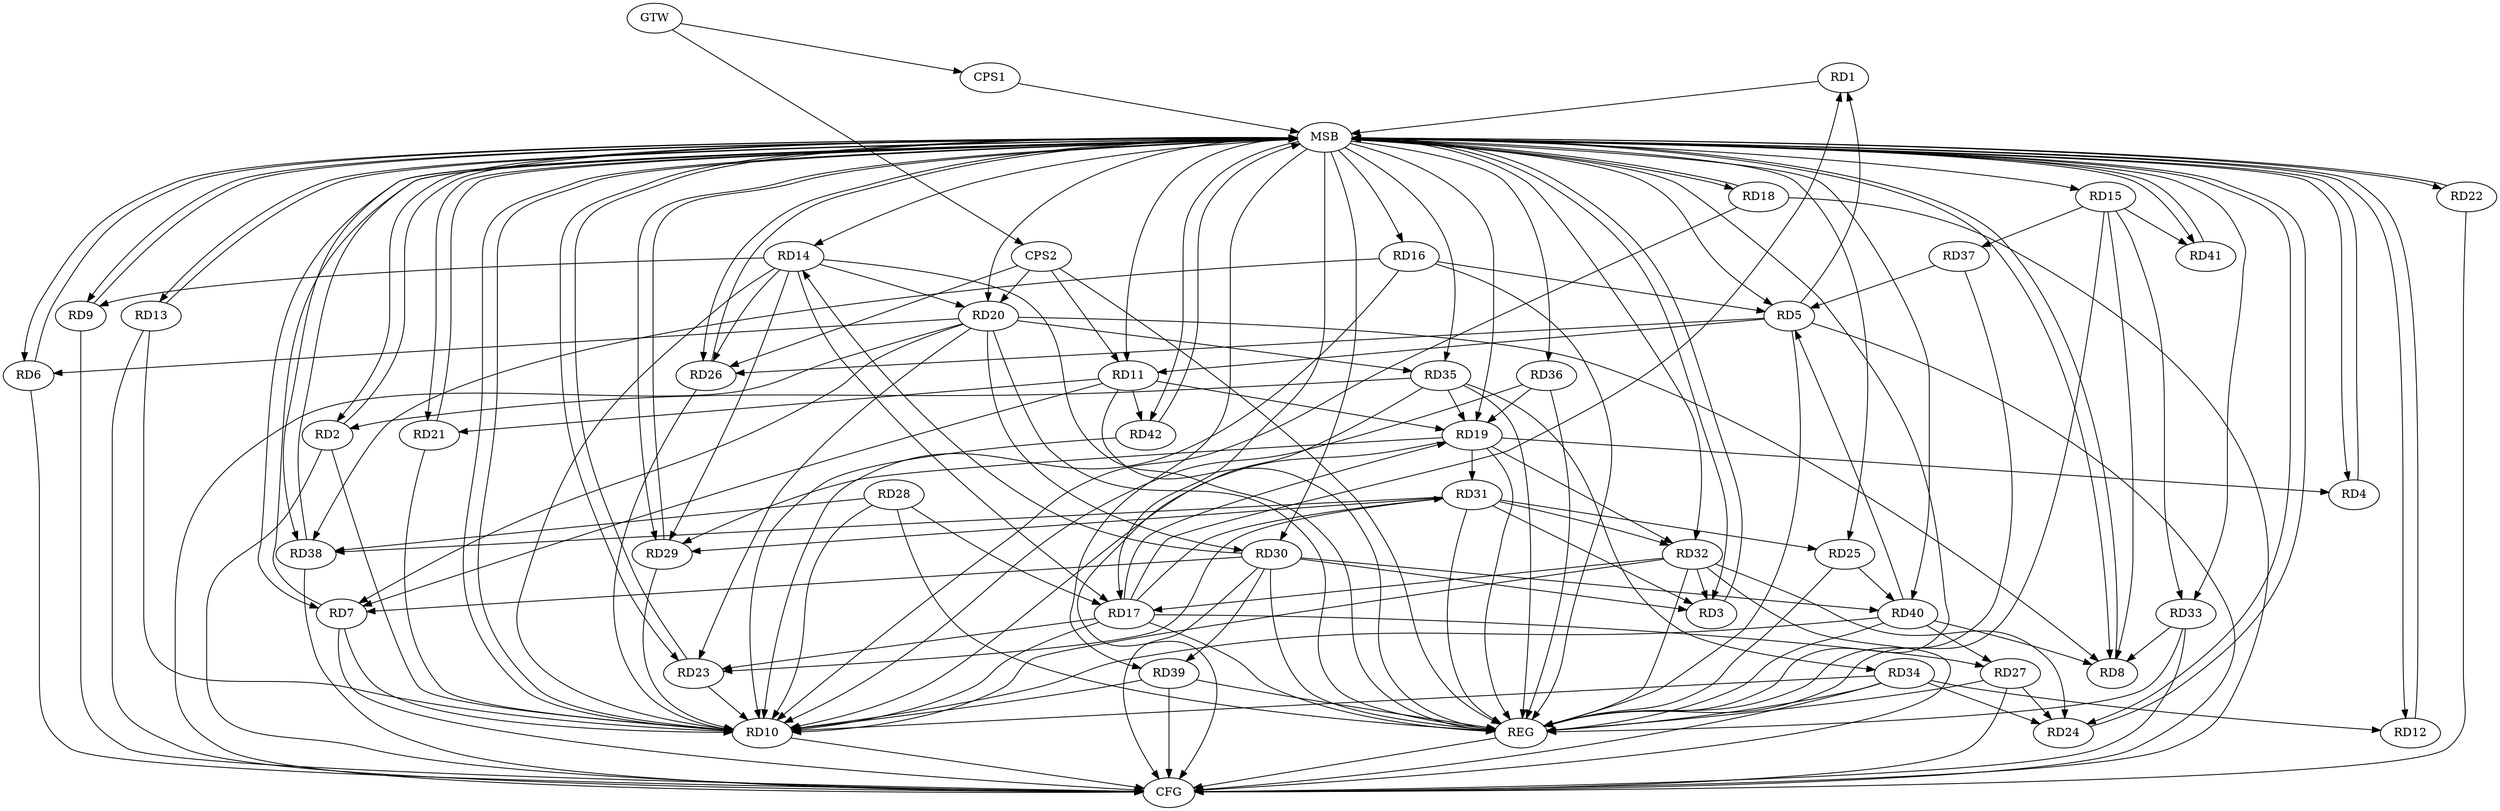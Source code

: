 strict digraph G {
  RD1 [ label="RD1" ];
  RD2 [ label="RD2" ];
  RD3 [ label="RD3" ];
  RD4 [ label="RD4" ];
  RD5 [ label="RD5" ];
  RD6 [ label="RD6" ];
  RD7 [ label="RD7" ];
  RD8 [ label="RD8" ];
  RD9 [ label="RD9" ];
  RD10 [ label="RD10" ];
  RD11 [ label="RD11" ];
  RD12 [ label="RD12" ];
  RD13 [ label="RD13" ];
  RD14 [ label="RD14" ];
  RD15 [ label="RD15" ];
  RD16 [ label="RD16" ];
  RD17 [ label="RD17" ];
  RD18 [ label="RD18" ];
  RD19 [ label="RD19" ];
  RD20 [ label="RD20" ];
  RD21 [ label="RD21" ];
  RD22 [ label="RD22" ];
  RD23 [ label="RD23" ];
  RD24 [ label="RD24" ];
  RD25 [ label="RD25" ];
  RD26 [ label="RD26" ];
  RD27 [ label="RD27" ];
  RD28 [ label="RD28" ];
  RD29 [ label="RD29" ];
  RD30 [ label="RD30" ];
  RD31 [ label="RD31" ];
  RD32 [ label="RD32" ];
  RD33 [ label="RD33" ];
  RD34 [ label="RD34" ];
  RD35 [ label="RD35" ];
  RD36 [ label="RD36" ];
  RD37 [ label="RD37" ];
  RD38 [ label="RD38" ];
  RD39 [ label="RD39" ];
  RD40 [ label="RD40" ];
  RD41 [ label="RD41" ];
  RD42 [ label="RD42" ];
  CPS1 [ label="CPS1" ];
  CPS2 [ label="CPS2" ];
  GTW [ label="GTW" ];
  REG [ label="REG" ];
  MSB [ label="MSB" ];
  CFG [ label="CFG" ];
  RD5 -> RD1;
  RD17 -> RD1;
  RD35 -> RD2;
  RD30 -> RD3;
  RD31 -> RD3;
  RD32 -> RD3;
  RD19 -> RD4;
  RD5 -> RD11;
  RD16 -> RD5;
  RD5 -> RD26;
  RD37 -> RD5;
  RD40 -> RD5;
  RD20 -> RD6;
  RD11 -> RD7;
  RD20 -> RD7;
  RD30 -> RD7;
  RD15 -> RD8;
  RD20 -> RD8;
  RD33 -> RD8;
  RD40 -> RD8;
  RD14 -> RD9;
  RD14 -> RD10;
  RD17 -> RD10;
  RD19 -> RD10;
  RD28 -> RD10;
  RD40 -> RD10;
  RD11 -> RD19;
  RD11 -> RD21;
  RD11 -> RD42;
  RD34 -> RD12;
  RD14 -> RD17;
  RD14 -> RD20;
  RD14 -> RD26;
  RD14 -> RD29;
  RD30 -> RD14;
  RD15 -> RD33;
  RD15 -> RD37;
  RD15 -> RD41;
  RD16 -> RD38;
  RD17 -> RD19;
  RD17 -> RD23;
  RD17 -> RD27;
  RD28 -> RD17;
  RD17 -> RD31;
  RD32 -> RD17;
  RD19 -> RD29;
  RD19 -> RD31;
  RD19 -> RD32;
  RD35 -> RD19;
  RD36 -> RD19;
  RD20 -> RD23;
  RD20 -> RD30;
  RD20 -> RD35;
  RD31 -> RD23;
  RD27 -> RD24;
  RD32 -> RD24;
  RD34 -> RD24;
  RD31 -> RD25;
  RD25 -> RD40;
  RD40 -> RD27;
  RD28 -> RD38;
  RD31 -> RD29;
  RD30 -> RD39;
  RD30 -> RD40;
  RD31 -> RD32;
  RD31 -> RD38;
  RD35 -> RD34;
  CPS2 -> RD26;
  CPS2 -> RD20;
  CPS2 -> RD11;
  GTW -> CPS1;
  GTW -> CPS2;
  RD5 -> REG;
  RD11 -> REG;
  RD14 -> REG;
  RD15 -> REG;
  RD16 -> REG;
  RD17 -> REG;
  RD19 -> REG;
  RD20 -> REG;
  RD25 -> REG;
  RD27 -> REG;
  RD28 -> REG;
  RD30 -> REG;
  RD31 -> REG;
  RD32 -> REG;
  RD33 -> REG;
  RD34 -> REG;
  RD35 -> REG;
  RD36 -> REG;
  RD37 -> REG;
  RD39 -> REG;
  RD40 -> REG;
  CPS2 -> REG;
  RD1 -> MSB;
  MSB -> RD6;
  MSB -> RD14;
  MSB -> RD16;
  MSB -> RD25;
  MSB -> REG;
  RD2 -> MSB;
  MSB -> RD29;
  MSB -> RD38;
  RD3 -> MSB;
  MSB -> RD2;
  MSB -> RD4;
  MSB -> RD5;
  MSB -> RD9;
  MSB -> RD33;
  RD4 -> MSB;
  MSB -> RD19;
  MSB -> RD20;
  MSB -> RD35;
  RD6 -> MSB;
  MSB -> RD13;
  MSB -> RD21;
  MSB -> RD26;
  RD7 -> MSB;
  MSB -> RD12;
  MSB -> RD17;
  MSB -> RD30;
  MSB -> RD39;
  MSB -> RD40;
  MSB -> RD41;
  RD8 -> MSB;
  MSB -> RD7;
  MSB -> RD24;
  RD9 -> MSB;
  MSB -> RD10;
  RD10 -> MSB;
  RD12 -> MSB;
  RD13 -> MSB;
  MSB -> RD23;
  RD18 -> MSB;
  MSB -> RD42;
  RD21 -> MSB;
  MSB -> RD15;
  RD22 -> MSB;
  RD23 -> MSB;
  RD24 -> MSB;
  RD26 -> MSB;
  MSB -> RD8;
  MSB -> RD32;
  MSB -> RD36;
  RD29 -> MSB;
  MSB -> RD11;
  RD38 -> MSB;
  MSB -> RD3;
  MSB -> RD18;
  RD41 -> MSB;
  RD42 -> MSB;
  MSB -> RD22;
  CPS1 -> MSB;
  RD18 -> CFG;
  RD30 -> CFG;
  RD9 -> CFG;
  RD22 -> CFG;
  RD7 -> CFG;
  RD2 -> CFG;
  RD34 -> CFG;
  RD32 -> CFG;
  RD5 -> CFG;
  RD35 -> CFG;
  RD38 -> CFG;
  RD27 -> CFG;
  RD33 -> CFG;
  RD20 -> CFG;
  RD39 -> CFG;
  RD6 -> CFG;
  RD10 -> CFG;
  RD13 -> CFG;
  REG -> CFG;
  RD2 -> RD10;
  RD32 -> RD10;
  RD13 -> RD10;
  RD26 -> RD10;
  RD23 -> RD10;
  RD34 -> RD10;
  RD21 -> RD10;
  RD18 -> RD10;
  RD29 -> RD10;
  RD39 -> RD10;
  RD7 -> RD10;
  RD42 -> RD10;
  RD16 -> RD10;
  RD36 -> RD10;
}
